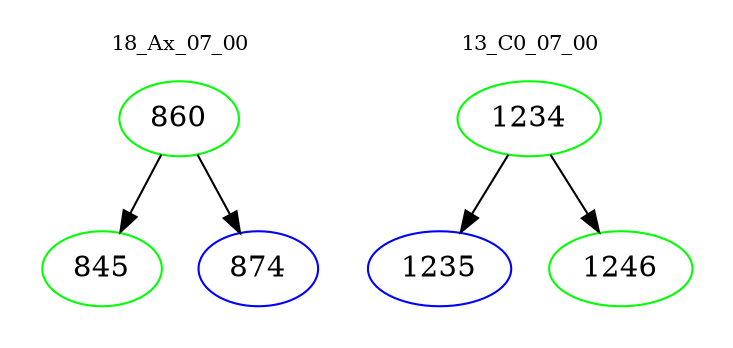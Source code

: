 digraph{
subgraph cluster_0 {
color = white
label = "18_Ax_07_00";
fontsize=10;
T0_860 [label="860", color="green"]
T0_860 -> T0_845 [color="black"]
T0_845 [label="845", color="green"]
T0_860 -> T0_874 [color="black"]
T0_874 [label="874", color="blue"]
}
subgraph cluster_1 {
color = white
label = "13_C0_07_00";
fontsize=10;
T1_1234 [label="1234", color="green"]
T1_1234 -> T1_1235 [color="black"]
T1_1235 [label="1235", color="blue"]
T1_1234 -> T1_1246 [color="black"]
T1_1246 [label="1246", color="green"]
}
}
